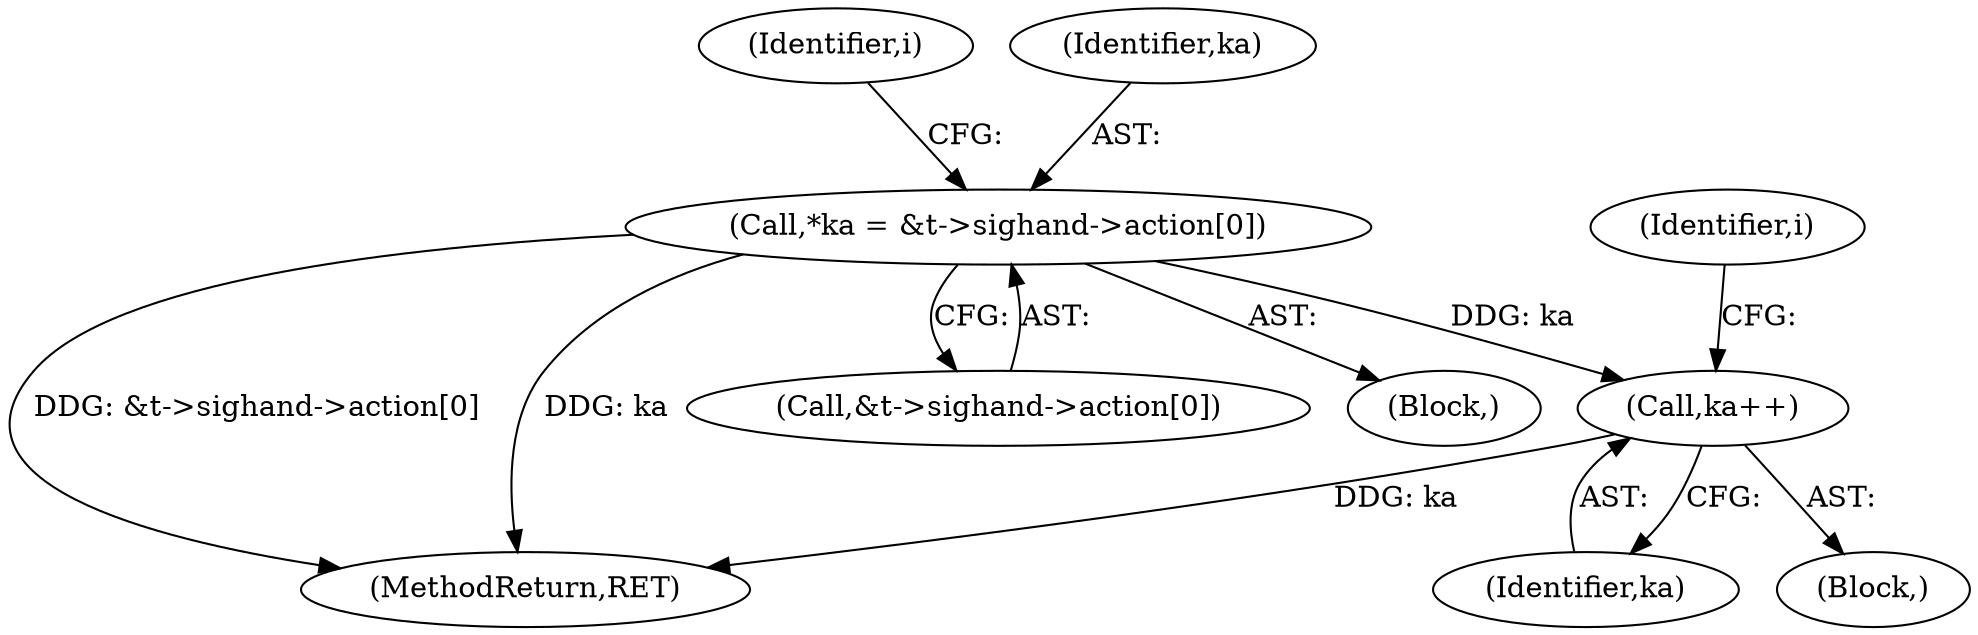 digraph "0_linux_2ca39528c01a933f6689cd6505ce65bd6d68a530@pointer" {
"1000164" [label="(Call,ka++)"];
"1000106" [label="(Call,*ka = &t->sighand->action[0])"];
"1000124" [label="(Identifier,i)"];
"1000118" [label="(Identifier,i)"];
"1000106" [label="(Call,*ka = &t->sighand->action[0])"];
"1000166" [label="(MethodReturn,RET)"];
"1000108" [label="(Call,&t->sighand->action[0])"];
"1000103" [label="(Block,)"];
"1000125" [label="(Block,)"];
"1000165" [label="(Identifier,ka)"];
"1000164" [label="(Call,ka++)"];
"1000107" [label="(Identifier,ka)"];
"1000164" -> "1000125"  [label="AST: "];
"1000164" -> "1000165"  [label="CFG: "];
"1000165" -> "1000164"  [label="AST: "];
"1000124" -> "1000164"  [label="CFG: "];
"1000164" -> "1000166"  [label="DDG: ka"];
"1000106" -> "1000164"  [label="DDG: ka"];
"1000106" -> "1000103"  [label="AST: "];
"1000106" -> "1000108"  [label="CFG: "];
"1000107" -> "1000106"  [label="AST: "];
"1000108" -> "1000106"  [label="AST: "];
"1000118" -> "1000106"  [label="CFG: "];
"1000106" -> "1000166"  [label="DDG: &t->sighand->action[0]"];
"1000106" -> "1000166"  [label="DDG: ka"];
}
